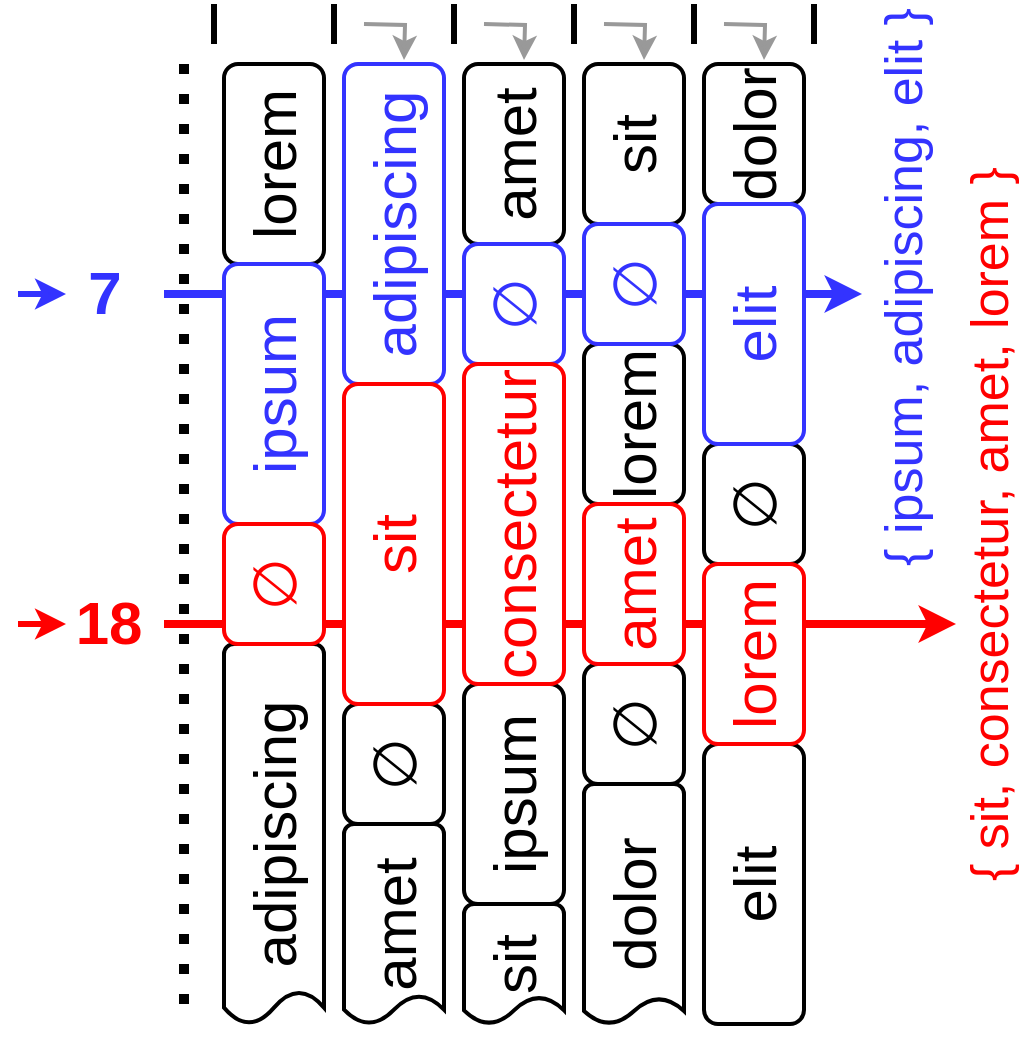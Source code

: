 <mxfile version="21.2.8" type="device">
  <diagram name="1 oldal" id="9zMQckgTDTX1H3_rx6Bh">
    <mxGraphModel dx="1434" dy="852" grid="1" gridSize="10" guides="0" tooltips="1" connect="1" arrows="1" fold="1" page="1" pageScale="1" pageWidth="827" pageHeight="1169" math="0" shadow="0">
      <root>
        <mxCell id="0" />
        <mxCell id="1" parent="0" />
        <mxCell id="6gjyLuOeQKCfZ8NrFjTt-53" value="{ ipsum, adipiscing, elit }" style="text;html=1;strokeColor=none;fillColor=none;align=right;verticalAlign=middle;whiteSpace=wrap;rounded=0;horizontal=0;fontSize=26;fontStyle=0;fontColor=#3333FF;" parent="1" vertex="1">
          <mxGeometry x="441" y="160" width="30" height="500" as="geometry" />
        </mxCell>
        <mxCell id="6gjyLuOeQKCfZ8NrFjTt-1" value="adipiscing" style="strokeWidth=2;html=1;shape=mxgraph.flowchart.document2;whiteSpace=wrap;size=0.086;horizontal=0;fontSize=30;" parent="1" vertex="1">
          <mxGeometry x="116" y="480" width="50" height="190" as="geometry" />
        </mxCell>
        <mxCell id="6gjyLuOeQKCfZ8NrFjTt-3" value="lorem" style="rounded=1;whiteSpace=wrap;html=1;absoluteArcSize=1;arcSize=14;strokeWidth=2;horizontal=0;fontSize=30;" parent="1" vertex="1">
          <mxGeometry x="116" y="190" width="50" height="100" as="geometry" />
        </mxCell>
        <mxCell id="6gjyLuOeQKCfZ8NrFjTt-7" value="&lt;meta charset=&quot;utf-8&quot;&gt;&lt;span lang=&quot;en&quot; class=&quot;ILfuVd&quot;&gt;&lt;span class=&quot;hgKElc&quot;&gt;∅&lt;/span&gt;&lt;/span&gt;" style="rounded=1;whiteSpace=wrap;html=1;absoluteArcSize=1;arcSize=14;strokeWidth=2;horizontal=0;fontSize=30;" parent="1" vertex="1">
          <mxGeometry x="176" y="510" width="50" height="60" as="geometry" />
        </mxCell>
        <mxCell id="6gjyLuOeQKCfZ8NrFjTt-8" value="amet" style="strokeWidth=2;html=1;shape=mxgraph.flowchart.document2;whiteSpace=wrap;size=0.144;horizontal=0;fontSize=30;" parent="1" vertex="1">
          <mxGeometry x="176" y="570" width="50" height="100" as="geometry" />
        </mxCell>
        <mxCell id="6gjyLuOeQKCfZ8NrFjTt-9" value="amet" style="rounded=1;whiteSpace=wrap;html=1;absoluteArcSize=1;arcSize=14;strokeWidth=2;horizontal=0;fontSize=30;" parent="1" vertex="1">
          <mxGeometry x="236" y="190" width="50" height="90" as="geometry" />
        </mxCell>
        <mxCell id="6gjyLuOeQKCfZ8NrFjTt-12" value="&lt;meta charset=&quot;utf-8&quot;&gt;&lt;span lang=&quot;en&quot; class=&quot;ILfuVd&quot;&gt;&lt;span class=&quot;hgKElc&quot;&gt;∅&lt;/span&gt;&lt;/span&gt;" style="rounded=1;whiteSpace=wrap;html=1;absoluteArcSize=1;arcSize=14;strokeWidth=2;horizontal=0;fontSize=30;" parent="1" vertex="1">
          <mxGeometry x="296" y="490" width="50" height="60" as="geometry" />
        </mxCell>
        <mxCell id="6gjyLuOeQKCfZ8NrFjTt-13" value="sit" style="strokeWidth=2;html=1;shape=mxgraph.flowchart.document2;whiteSpace=wrap;size=0.226;horizontal=0;fontSize=30;" parent="1" vertex="1">
          <mxGeometry x="236" y="610" width="50" height="60" as="geometry" />
        </mxCell>
        <mxCell id="6gjyLuOeQKCfZ8NrFjTt-14" value="ipsum" style="rounded=1;whiteSpace=wrap;html=1;absoluteArcSize=1;arcSize=14;strokeWidth=2;horizontal=0;fontSize=30;" parent="1" vertex="1">
          <mxGeometry x="236" y="500" width="50" height="110" as="geometry" />
        </mxCell>
        <mxCell id="6gjyLuOeQKCfZ8NrFjTt-15" value="sit" style="rounded=1;whiteSpace=wrap;html=1;absoluteArcSize=1;arcSize=14;strokeWidth=2;horizontal=0;fontSize=30;" parent="1" vertex="1">
          <mxGeometry x="296" y="190" width="50" height="80" as="geometry" />
        </mxCell>
        <mxCell id="6gjyLuOeQKCfZ8NrFjTt-17" value="lorem" style="rounded=1;whiteSpace=wrap;html=1;absoluteArcSize=1;arcSize=14;strokeWidth=2;horizontal=0;fontSize=30;" parent="1" vertex="1">
          <mxGeometry x="296" y="330" width="50" height="80" as="geometry" />
        </mxCell>
        <mxCell id="6gjyLuOeQKCfZ8NrFjTt-19" value="dolor" style="strokeWidth=2;html=1;shape=mxgraph.flowchart.document2;whiteSpace=wrap;size=0.108;horizontal=0;fontSize=30;spacing=2;" parent="1" vertex="1">
          <mxGeometry x="296" y="550" width="50" height="120" as="geometry" />
        </mxCell>
        <mxCell id="6gjyLuOeQKCfZ8NrFjTt-20" value="dolor" style="rounded=1;whiteSpace=wrap;html=1;absoluteArcSize=1;arcSize=14;strokeWidth=2;horizontal=0;fontSize=30;" parent="1" vertex="1">
          <mxGeometry x="356" y="190" width="50" height="70" as="geometry" />
        </mxCell>
        <mxCell id="6gjyLuOeQKCfZ8NrFjTt-22" value="&lt;meta charset=&quot;utf-8&quot;&gt;&lt;span lang=&quot;en&quot; class=&quot;ILfuVd&quot;&gt;&lt;span class=&quot;hgKElc&quot;&gt;∅&lt;/span&gt;&lt;/span&gt;" style="rounded=1;whiteSpace=wrap;html=1;absoluteArcSize=1;arcSize=14;strokeWidth=2;horizontal=0;fontSize=30;" parent="1" vertex="1">
          <mxGeometry x="356" y="380" width="50" height="60" as="geometry" />
        </mxCell>
        <mxCell id="6gjyLuOeQKCfZ8NrFjTt-24" value="elit" style="rounded=1;whiteSpace=wrap;html=1;absoluteArcSize=1;arcSize=14;strokeWidth=2;horizontal=0;fontSize=30;" parent="1" vertex="1">
          <mxGeometry x="356" y="530" width="50" height="140" as="geometry" />
        </mxCell>
        <mxCell id="6gjyLuOeQKCfZ8NrFjTt-26" value="" style="endArrow=none;dashed=1;html=1;rounded=0;dashPattern=1 2;strokeWidth=5;jumpSize=7;jumpStyle=none;endFill=0;strokeColor=default;" parent="1" edge="1">
          <mxGeometry width="50" height="50" relative="1" as="geometry">
            <mxPoint x="96" y="660" as="sourcePoint" />
            <mxPoint x="96" y="190" as="targetPoint" />
          </mxGeometry>
        </mxCell>
        <mxCell id="6gjyLuOeQKCfZ8NrFjTt-27" value="" style="endArrow=none;html=1;rounded=0;strokeWidth=3;jumpSize=7;jumpStyle=none;endFill=0;strokeColor=default;" parent="1" edge="1">
          <mxGeometry width="50" height="50" relative="1" as="geometry">
            <mxPoint x="111" y="180" as="sourcePoint" />
            <mxPoint x="111" y="160" as="targetPoint" />
          </mxGeometry>
        </mxCell>
        <mxCell id="6gjyLuOeQKCfZ8NrFjTt-34" value="" style="endArrow=none;html=1;rounded=0;strokeWidth=3;jumpSize=7;jumpStyle=none;endFill=0;strokeColor=default;" parent="1" edge="1">
          <mxGeometry width="50" height="50" relative="1" as="geometry">
            <mxPoint x="171" y="180" as="sourcePoint" />
            <mxPoint x="171" y="160" as="targetPoint" />
          </mxGeometry>
        </mxCell>
        <mxCell id="6gjyLuOeQKCfZ8NrFjTt-35" value="" style="endArrow=none;html=1;rounded=0;strokeWidth=3;jumpSize=7;jumpStyle=none;endFill=0;strokeColor=default;" parent="1" edge="1">
          <mxGeometry width="50" height="50" relative="1" as="geometry">
            <mxPoint x="231" y="180" as="sourcePoint" />
            <mxPoint x="231" y="160" as="targetPoint" />
          </mxGeometry>
        </mxCell>
        <mxCell id="6gjyLuOeQKCfZ8NrFjTt-36" value="" style="endArrow=none;html=1;rounded=0;strokeWidth=3;jumpSize=7;jumpStyle=none;endFill=0;strokeColor=default;" parent="1" edge="1">
          <mxGeometry width="50" height="50" relative="1" as="geometry">
            <mxPoint x="291" y="180" as="sourcePoint" />
            <mxPoint x="291" y="160" as="targetPoint" />
          </mxGeometry>
        </mxCell>
        <mxCell id="6gjyLuOeQKCfZ8NrFjTt-37" value="" style="endArrow=none;html=1;rounded=0;strokeWidth=3;jumpSize=7;jumpStyle=none;endFill=0;strokeColor=default;" parent="1" edge="1">
          <mxGeometry width="50" height="50" relative="1" as="geometry">
            <mxPoint x="351" y="180" as="sourcePoint" />
            <mxPoint x="351" y="160" as="targetPoint" />
          </mxGeometry>
        </mxCell>
        <mxCell id="6gjyLuOeQKCfZ8NrFjTt-38" value="" style="endArrow=none;html=1;rounded=0;strokeWidth=3;jumpSize=7;jumpStyle=none;endFill=0;strokeColor=default;" parent="1" edge="1">
          <mxGeometry width="50" height="50" relative="1" as="geometry">
            <mxPoint x="411" y="180" as="sourcePoint" />
            <mxPoint x="411" y="160" as="targetPoint" />
          </mxGeometry>
        </mxCell>
        <mxCell id="6gjyLuOeQKCfZ8NrFjTt-40" value="18" style="text;html=1;strokeColor=none;fillColor=none;align=center;verticalAlign=middle;whiteSpace=wrap;rounded=0;fontSize=30;fontStyle=1;fontColor=#FF0000;" parent="1" vertex="1">
          <mxGeometry x="36" y="454" width="45" height="30" as="geometry" />
        </mxCell>
        <mxCell id="6gjyLuOeQKCfZ8NrFjTt-41" value="" style="endArrow=classic;html=1;rounded=0;strokeWidth=4;strokeColor=#FF0000;endFill=1;" parent="1" edge="1">
          <mxGeometry width="50" height="50" relative="1" as="geometry">
            <mxPoint x="86" y="470" as="sourcePoint" />
            <mxPoint x="482" y="470" as="targetPoint" />
          </mxGeometry>
        </mxCell>
        <mxCell id="6gjyLuOeQKCfZ8NrFjTt-42" value="" style="endArrow=classic;html=1;rounded=0;strokeColor=#FF0000;strokeWidth=3;" parent="1" edge="1">
          <mxGeometry width="50" height="50" relative="1" as="geometry">
            <mxPoint x="13" y="470" as="sourcePoint" />
            <mxPoint x="37" y="470" as="targetPoint" />
          </mxGeometry>
        </mxCell>
        <mxCell id="6gjyLuOeQKCfZ8NrFjTt-43" value="{ sit, consectetur, amet, lorem }" style="text;html=1;strokeColor=none;fillColor=none;align=center;verticalAlign=middle;whiteSpace=wrap;rounded=0;horizontal=0;fontSize=26;fontStyle=0;fontColor=#FF0000;" parent="1" vertex="1">
          <mxGeometry x="484" y="160" width="30" height="520" as="geometry" />
        </mxCell>
        <mxCell id="6gjyLuOeQKCfZ8NrFjTt-44" value="" style="endArrow=classic;html=1;rounded=0;edgeStyle=orthogonalEdgeStyle;strokeWidth=2;strokeColor=#999999;" parent="1" edge="1">
          <mxGeometry width="50" height="50" relative="1" as="geometry">
            <mxPoint x="186" y="170" as="sourcePoint" />
            <mxPoint x="206" y="188" as="targetPoint" />
          </mxGeometry>
        </mxCell>
        <mxCell id="6gjyLuOeQKCfZ8NrFjTt-45" value="" style="endArrow=classic;html=1;rounded=0;edgeStyle=orthogonalEdgeStyle;strokeWidth=2;strokeColor=#999999;" parent="1" edge="1">
          <mxGeometry width="50" height="50" relative="1" as="geometry">
            <mxPoint x="246" y="170" as="sourcePoint" />
            <mxPoint x="266" y="188" as="targetPoint" />
          </mxGeometry>
        </mxCell>
        <mxCell id="6gjyLuOeQKCfZ8NrFjTt-46" value="" style="endArrow=classic;html=1;rounded=0;edgeStyle=orthogonalEdgeStyle;strokeWidth=2;strokeColor=#999999;" parent="1" edge="1">
          <mxGeometry width="50" height="50" relative="1" as="geometry">
            <mxPoint x="306" y="170" as="sourcePoint" />
            <mxPoint x="326" y="188" as="targetPoint" />
          </mxGeometry>
        </mxCell>
        <mxCell id="6gjyLuOeQKCfZ8NrFjTt-47" value="" style="endArrow=classic;html=1;rounded=0;edgeStyle=orthogonalEdgeStyle;strokeWidth=2;strokeColor=#999999;" parent="1" edge="1">
          <mxGeometry width="50" height="50" relative="1" as="geometry">
            <mxPoint x="366" y="170" as="sourcePoint" />
            <mxPoint x="386" y="188" as="targetPoint" />
          </mxGeometry>
        </mxCell>
        <mxCell id="6gjyLuOeQKCfZ8NrFjTt-50" value="7" style="text;html=1;strokeColor=none;fillColor=none;align=center;verticalAlign=middle;whiteSpace=wrap;rounded=0;fontSize=30;fontStyle=1;fontColor=#3333FF;" parent="1" vertex="1">
          <mxGeometry x="34" y="289" width="45" height="30" as="geometry" />
        </mxCell>
        <mxCell id="6gjyLuOeQKCfZ8NrFjTt-51" value="" style="endArrow=classic;html=1;rounded=0;strokeWidth=4;strokeColor=#3333FF;endFill=1;fontColor=#3333FF;" parent="1" edge="1">
          <mxGeometry width="50" height="50" relative="1" as="geometry">
            <mxPoint x="86" y="305" as="sourcePoint" />
            <mxPoint x="435" y="305" as="targetPoint" />
          </mxGeometry>
        </mxCell>
        <mxCell id="6gjyLuOeQKCfZ8NrFjTt-52" value="" style="endArrow=classic;html=1;rounded=0;strokeColor=#3333FF;strokeWidth=3;fontColor=#3333FF;" parent="1" edge="1">
          <mxGeometry width="50" height="50" relative="1" as="geometry">
            <mxPoint x="13" y="305" as="sourcePoint" />
            <mxPoint x="37" y="305" as="targetPoint" />
          </mxGeometry>
        </mxCell>
        <mxCell id="6gjyLuOeQKCfZ8NrFjTt-2" value="ipsum" style="rounded=1;whiteSpace=wrap;html=1;absoluteArcSize=1;arcSize=14;strokeWidth=2;horizontal=0;fontSize=30;strokeColor=#3333FF;fontColor=#3333FF;" parent="1" vertex="1">
          <mxGeometry x="116" y="290" width="50" height="130" as="geometry" />
        </mxCell>
        <mxCell id="6gjyLuOeQKCfZ8NrFjTt-5" value="adipiscing" style="rounded=1;whiteSpace=wrap;html=1;absoluteArcSize=1;arcSize=14;strokeWidth=2;horizontal=0;fontSize=30;strokeColor=#3333FF;fontColor=#3333FF;" parent="1" vertex="1">
          <mxGeometry x="176" y="190" width="50" height="160" as="geometry" />
        </mxCell>
        <mxCell id="6gjyLuOeQKCfZ8NrFjTt-11" value="&lt;meta charset=&quot;utf-8&quot;&gt;&lt;span lang=&quot;en&quot; class=&quot;ILfuVd&quot;&gt;&lt;span class=&quot;hgKElc&quot;&gt;∅&lt;/span&gt;&lt;/span&gt;" style="rounded=1;whiteSpace=wrap;html=1;absoluteArcSize=1;arcSize=14;strokeWidth=2;horizontal=0;fontSize=30;strokeColor=#3333FF;fontColor=#3333FF;" parent="1" vertex="1">
          <mxGeometry x="236" y="280" width="50" height="60" as="geometry" />
        </mxCell>
        <mxCell id="6gjyLuOeQKCfZ8NrFjTt-16" value="&lt;meta charset=&quot;utf-8&quot;&gt;&lt;span lang=&quot;en&quot; class=&quot;ILfuVd&quot;&gt;&lt;span class=&quot;hgKElc&quot;&gt;∅&lt;/span&gt;&lt;/span&gt;" style="rounded=1;whiteSpace=wrap;html=1;absoluteArcSize=1;arcSize=14;strokeWidth=2;horizontal=0;fontSize=30;strokeColor=#3333FF;fontColor=#3333FF;" parent="1" vertex="1">
          <mxGeometry x="296" y="270" width="50" height="60" as="geometry" />
        </mxCell>
        <mxCell id="6gjyLuOeQKCfZ8NrFjTt-21" value="elit" style="rounded=1;whiteSpace=wrap;html=1;absoluteArcSize=1;arcSize=14;strokeWidth=2;horizontal=0;fontSize=30;strokeColor=#3333FF;fontColor=#3333FF;" parent="1" vertex="1">
          <mxGeometry x="356" y="260" width="50" height="120" as="geometry" />
        </mxCell>
        <mxCell id="6gjyLuOeQKCfZ8NrFjTt-4" value="&lt;meta charset=&quot;utf-8&quot;&gt;&lt;span lang=&quot;en&quot; class=&quot;ILfuVd&quot;&gt;&lt;span class=&quot;hgKElc&quot;&gt;∅&lt;/span&gt;&lt;/span&gt;" style="rounded=1;whiteSpace=wrap;html=1;absoluteArcSize=1;arcSize=14;strokeWidth=2;horizontal=0;fontSize=30;strokeColor=#FF0000;fontColor=#FF0000;" parent="1" vertex="1">
          <mxGeometry x="116" y="420" width="50" height="60" as="geometry" />
        </mxCell>
        <mxCell id="6gjyLuOeQKCfZ8NrFjTt-6" value="sit" style="rounded=1;whiteSpace=wrap;html=1;absoluteArcSize=1;arcSize=14;strokeWidth=2;horizontal=0;fontSize=30;fontColor=#FF0000;strokeColor=#FF0000;" parent="1" vertex="1">
          <mxGeometry x="176" y="350" width="50" height="160" as="geometry" />
        </mxCell>
        <mxCell id="6gjyLuOeQKCfZ8NrFjTt-10" value="consectetur" style="rounded=1;whiteSpace=wrap;html=1;absoluteArcSize=1;arcSize=14;strokeWidth=2;horizontal=0;fontSize=30;fontColor=#FF0000;strokeColor=#FF0000;" parent="1" vertex="1">
          <mxGeometry x="236" y="340" width="50" height="160" as="geometry" />
        </mxCell>
        <mxCell id="6gjyLuOeQKCfZ8NrFjTt-18" value="amet" style="rounded=1;whiteSpace=wrap;html=1;absoluteArcSize=1;arcSize=14;strokeWidth=2;horizontal=0;fontSize=30;fontColor=#FF0000;strokeColor=#FF0000;" parent="1" vertex="1">
          <mxGeometry x="296" y="410" width="50" height="80" as="geometry" />
        </mxCell>
        <mxCell id="6gjyLuOeQKCfZ8NrFjTt-23" value="lorem" style="rounded=1;whiteSpace=wrap;html=1;absoluteArcSize=1;arcSize=14;strokeWidth=2;horizontal=0;fontSize=30;fontColor=#FF0000;strokeColor=#FF0000;" parent="1" vertex="1">
          <mxGeometry x="356" y="440" width="50" height="90" as="geometry" />
        </mxCell>
      </root>
    </mxGraphModel>
  </diagram>
</mxfile>
